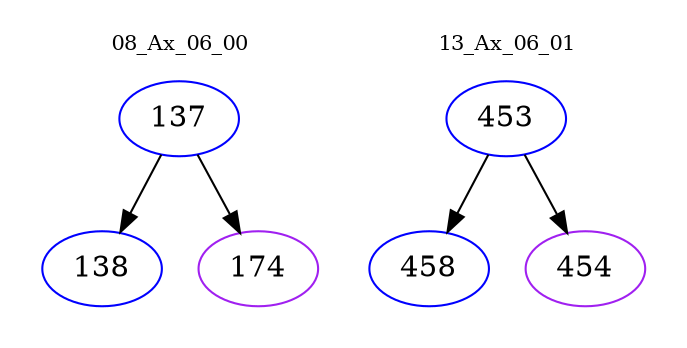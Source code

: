 digraph{
subgraph cluster_0 {
color = white
label = "08_Ax_06_00";
fontsize=10;
T0_137 [label="137", color="blue"]
T0_137 -> T0_138 [color="black"]
T0_138 [label="138", color="blue"]
T0_137 -> T0_174 [color="black"]
T0_174 [label="174", color="purple"]
}
subgraph cluster_1 {
color = white
label = "13_Ax_06_01";
fontsize=10;
T1_453 [label="453", color="blue"]
T1_453 -> T1_458 [color="black"]
T1_458 [label="458", color="blue"]
T1_453 -> T1_454 [color="black"]
T1_454 [label="454", color="purple"]
}
}
